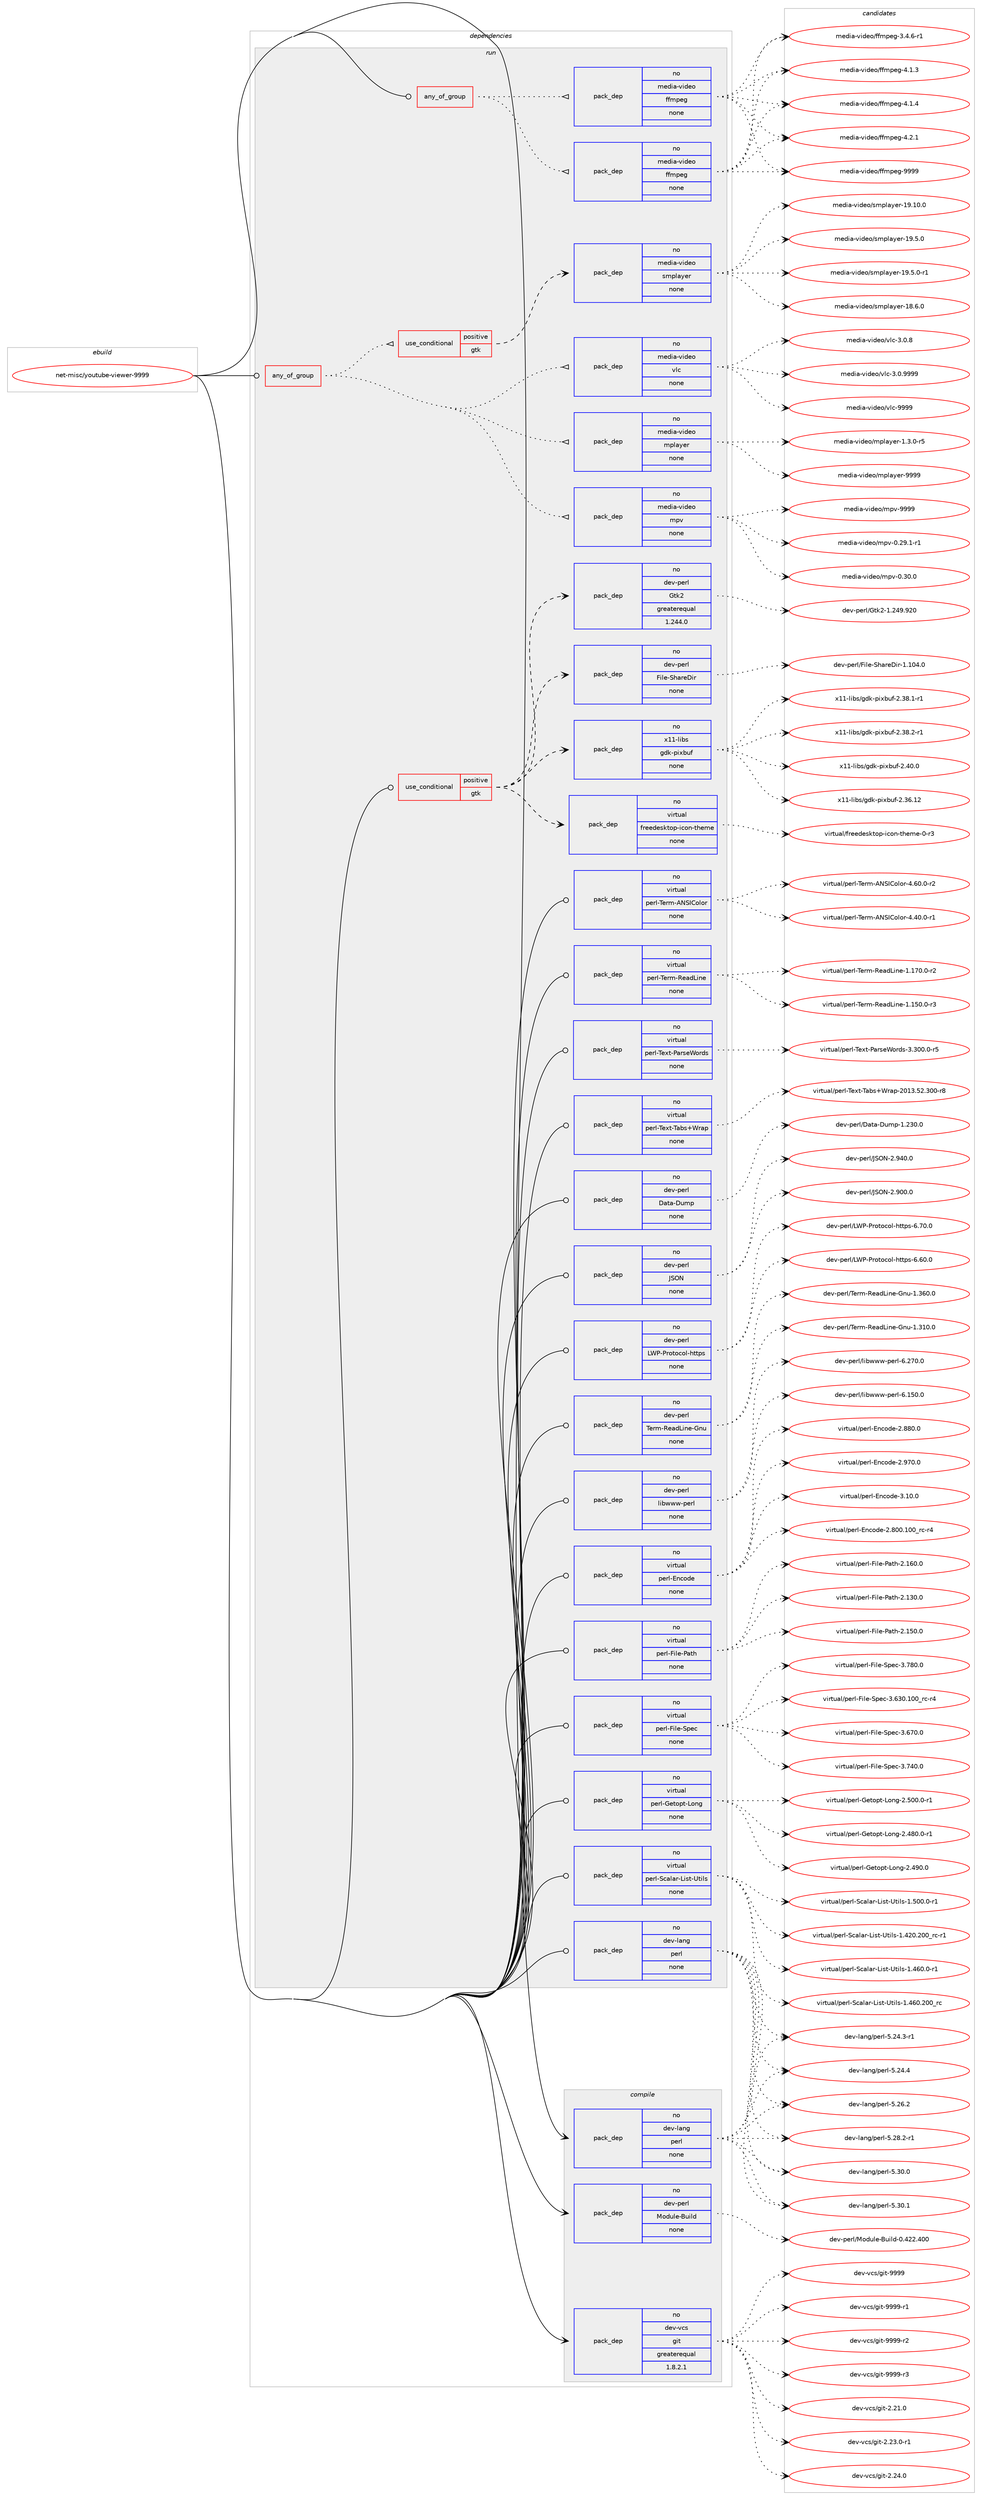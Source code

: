 digraph prolog {

# *************
# Graph options
# *************

newrank=true;
concentrate=true;
compound=true;
graph [rankdir=LR,fontname=Helvetica,fontsize=10,ranksep=1.5];#, ranksep=2.5, nodesep=0.2];
edge  [arrowhead=vee];
node  [fontname=Helvetica,fontsize=10];

# **********
# The ebuild
# **********

subgraph cluster_leftcol {
color=gray;
rank=same;
label=<<i>ebuild</i>>;
id [label="net-misc/youtube-viewer-9999", color=red, width=4, href="../net-misc/youtube-viewer-9999.svg"];
}

# ****************
# The dependencies
# ****************

subgraph cluster_midcol {
color=gray;
label=<<i>dependencies</i>>;
subgraph cluster_compile {
fillcolor="#eeeeee";
style=filled;
label=<<i>compile</i>>;
subgraph pack619238 {
dependency838439 [label=<<TABLE BORDER="0" CELLBORDER="1" CELLSPACING="0" CELLPADDING="4" WIDTH="220"><TR><TD ROWSPAN="6" CELLPADDING="30">pack_dep</TD></TR><TR><TD WIDTH="110">no</TD></TR><TR><TD>dev-lang</TD></TR><TR><TD>perl</TD></TR><TR><TD>none</TD></TR><TR><TD></TD></TR></TABLE>>, shape=none, color=blue];
}
id:e -> dependency838439:w [weight=20,style="solid",arrowhead="vee"];
subgraph pack619239 {
dependency838440 [label=<<TABLE BORDER="0" CELLBORDER="1" CELLSPACING="0" CELLPADDING="4" WIDTH="220"><TR><TD ROWSPAN="6" CELLPADDING="30">pack_dep</TD></TR><TR><TD WIDTH="110">no</TD></TR><TR><TD>dev-perl</TD></TR><TR><TD>Module-Build</TD></TR><TR><TD>none</TD></TR><TR><TD></TD></TR></TABLE>>, shape=none, color=blue];
}
id:e -> dependency838440:w [weight=20,style="solid",arrowhead="vee"];
subgraph pack619240 {
dependency838441 [label=<<TABLE BORDER="0" CELLBORDER="1" CELLSPACING="0" CELLPADDING="4" WIDTH="220"><TR><TD ROWSPAN="6" CELLPADDING="30">pack_dep</TD></TR><TR><TD WIDTH="110">no</TD></TR><TR><TD>dev-vcs</TD></TR><TR><TD>git</TD></TR><TR><TD>greaterequal</TD></TR><TR><TD>1.8.2.1</TD></TR></TABLE>>, shape=none, color=blue];
}
id:e -> dependency838441:w [weight=20,style="solid",arrowhead="vee"];
}
subgraph cluster_compileandrun {
fillcolor="#eeeeee";
style=filled;
label=<<i>compile and run</i>>;
}
subgraph cluster_run {
fillcolor="#eeeeee";
style=filled;
label=<<i>run</i>>;
subgraph any14285 {
dependency838442 [label=<<TABLE BORDER="0" CELLBORDER="1" CELLSPACING="0" CELLPADDING="4"><TR><TD CELLPADDING="10">any_of_group</TD></TR></TABLE>>, shape=none, color=red];subgraph pack619241 {
dependency838443 [label=<<TABLE BORDER="0" CELLBORDER="1" CELLSPACING="0" CELLPADDING="4" WIDTH="220"><TR><TD ROWSPAN="6" CELLPADDING="30">pack_dep</TD></TR><TR><TD WIDTH="110">no</TD></TR><TR><TD>media-video</TD></TR><TR><TD>ffmpeg</TD></TR><TR><TD>none</TD></TR><TR><TD></TD></TR></TABLE>>, shape=none, color=blue];
}
dependency838442:e -> dependency838443:w [weight=20,style="dotted",arrowhead="oinv"];
subgraph pack619242 {
dependency838444 [label=<<TABLE BORDER="0" CELLBORDER="1" CELLSPACING="0" CELLPADDING="4" WIDTH="220"><TR><TD ROWSPAN="6" CELLPADDING="30">pack_dep</TD></TR><TR><TD WIDTH="110">no</TD></TR><TR><TD>media-video</TD></TR><TR><TD>ffmpeg</TD></TR><TR><TD>none</TD></TR><TR><TD></TD></TR></TABLE>>, shape=none, color=blue];
}
dependency838442:e -> dependency838444:w [weight=20,style="dotted",arrowhead="oinv"];
}
id:e -> dependency838442:w [weight=20,style="solid",arrowhead="odot"];
subgraph any14286 {
dependency838445 [label=<<TABLE BORDER="0" CELLBORDER="1" CELLSPACING="0" CELLPADDING="4"><TR><TD CELLPADDING="10">any_of_group</TD></TR></TABLE>>, shape=none, color=red];subgraph pack619243 {
dependency838446 [label=<<TABLE BORDER="0" CELLBORDER="1" CELLSPACING="0" CELLPADDING="4" WIDTH="220"><TR><TD ROWSPAN="6" CELLPADDING="30">pack_dep</TD></TR><TR><TD WIDTH="110">no</TD></TR><TR><TD>media-video</TD></TR><TR><TD>mpv</TD></TR><TR><TD>none</TD></TR><TR><TD></TD></TR></TABLE>>, shape=none, color=blue];
}
dependency838445:e -> dependency838446:w [weight=20,style="dotted",arrowhead="oinv"];
subgraph pack619244 {
dependency838447 [label=<<TABLE BORDER="0" CELLBORDER="1" CELLSPACING="0" CELLPADDING="4" WIDTH="220"><TR><TD ROWSPAN="6" CELLPADDING="30">pack_dep</TD></TR><TR><TD WIDTH="110">no</TD></TR><TR><TD>media-video</TD></TR><TR><TD>mplayer</TD></TR><TR><TD>none</TD></TR><TR><TD></TD></TR></TABLE>>, shape=none, color=blue];
}
dependency838445:e -> dependency838447:w [weight=20,style="dotted",arrowhead="oinv"];
subgraph pack619245 {
dependency838448 [label=<<TABLE BORDER="0" CELLBORDER="1" CELLSPACING="0" CELLPADDING="4" WIDTH="220"><TR><TD ROWSPAN="6" CELLPADDING="30">pack_dep</TD></TR><TR><TD WIDTH="110">no</TD></TR><TR><TD>media-video</TD></TR><TR><TD>vlc</TD></TR><TR><TD>none</TD></TR><TR><TD></TD></TR></TABLE>>, shape=none, color=blue];
}
dependency838445:e -> dependency838448:w [weight=20,style="dotted",arrowhead="oinv"];
subgraph cond204422 {
dependency838449 [label=<<TABLE BORDER="0" CELLBORDER="1" CELLSPACING="0" CELLPADDING="4"><TR><TD ROWSPAN="3" CELLPADDING="10">use_conditional</TD></TR><TR><TD>positive</TD></TR><TR><TD>gtk</TD></TR></TABLE>>, shape=none, color=red];
subgraph pack619246 {
dependency838450 [label=<<TABLE BORDER="0" CELLBORDER="1" CELLSPACING="0" CELLPADDING="4" WIDTH="220"><TR><TD ROWSPAN="6" CELLPADDING="30">pack_dep</TD></TR><TR><TD WIDTH="110">no</TD></TR><TR><TD>media-video</TD></TR><TR><TD>smplayer</TD></TR><TR><TD>none</TD></TR><TR><TD></TD></TR></TABLE>>, shape=none, color=blue];
}
dependency838449:e -> dependency838450:w [weight=20,style="dashed",arrowhead="vee"];
}
dependency838445:e -> dependency838449:w [weight=20,style="dotted",arrowhead="oinv"];
}
id:e -> dependency838445:w [weight=20,style="solid",arrowhead="odot"];
subgraph cond204423 {
dependency838451 [label=<<TABLE BORDER="0" CELLBORDER="1" CELLSPACING="0" CELLPADDING="4"><TR><TD ROWSPAN="3" CELLPADDING="10">use_conditional</TD></TR><TR><TD>positive</TD></TR><TR><TD>gtk</TD></TR></TABLE>>, shape=none, color=red];
subgraph pack619247 {
dependency838452 [label=<<TABLE BORDER="0" CELLBORDER="1" CELLSPACING="0" CELLPADDING="4" WIDTH="220"><TR><TD ROWSPAN="6" CELLPADDING="30">pack_dep</TD></TR><TR><TD WIDTH="110">no</TD></TR><TR><TD>dev-perl</TD></TR><TR><TD>File-ShareDir</TD></TR><TR><TD>none</TD></TR><TR><TD></TD></TR></TABLE>>, shape=none, color=blue];
}
dependency838451:e -> dependency838452:w [weight=20,style="dashed",arrowhead="vee"];
subgraph pack619248 {
dependency838453 [label=<<TABLE BORDER="0" CELLBORDER="1" CELLSPACING="0" CELLPADDING="4" WIDTH="220"><TR><TD ROWSPAN="6" CELLPADDING="30">pack_dep</TD></TR><TR><TD WIDTH="110">no</TD></TR><TR><TD>dev-perl</TD></TR><TR><TD>Gtk2</TD></TR><TR><TD>greaterequal</TD></TR><TR><TD>1.244.0</TD></TR></TABLE>>, shape=none, color=blue];
}
dependency838451:e -> dependency838453:w [weight=20,style="dashed",arrowhead="vee"];
subgraph pack619249 {
dependency838454 [label=<<TABLE BORDER="0" CELLBORDER="1" CELLSPACING="0" CELLPADDING="4" WIDTH="220"><TR><TD ROWSPAN="6" CELLPADDING="30">pack_dep</TD></TR><TR><TD WIDTH="110">no</TD></TR><TR><TD>virtual</TD></TR><TR><TD>freedesktop-icon-theme</TD></TR><TR><TD>none</TD></TR><TR><TD></TD></TR></TABLE>>, shape=none, color=blue];
}
dependency838451:e -> dependency838454:w [weight=20,style="dashed",arrowhead="vee"];
subgraph pack619250 {
dependency838455 [label=<<TABLE BORDER="0" CELLBORDER="1" CELLSPACING="0" CELLPADDING="4" WIDTH="220"><TR><TD ROWSPAN="6" CELLPADDING="30">pack_dep</TD></TR><TR><TD WIDTH="110">no</TD></TR><TR><TD>x11-libs</TD></TR><TR><TD>gdk-pixbuf</TD></TR><TR><TD>none</TD></TR><TR><TD></TD></TR></TABLE>>, shape=none, color=blue];
}
dependency838451:e -> dependency838455:w [weight=20,style="dashed",arrowhead="vee"];
}
id:e -> dependency838451:w [weight=20,style="solid",arrowhead="odot"];
subgraph pack619251 {
dependency838456 [label=<<TABLE BORDER="0" CELLBORDER="1" CELLSPACING="0" CELLPADDING="4" WIDTH="220"><TR><TD ROWSPAN="6" CELLPADDING="30">pack_dep</TD></TR><TR><TD WIDTH="110">no</TD></TR><TR><TD>dev-lang</TD></TR><TR><TD>perl</TD></TR><TR><TD>none</TD></TR><TR><TD></TD></TR></TABLE>>, shape=none, color=blue];
}
id:e -> dependency838456:w [weight=20,style="solid",arrowhead="odot"];
subgraph pack619252 {
dependency838457 [label=<<TABLE BORDER="0" CELLBORDER="1" CELLSPACING="0" CELLPADDING="4" WIDTH="220"><TR><TD ROWSPAN="6" CELLPADDING="30">pack_dep</TD></TR><TR><TD WIDTH="110">no</TD></TR><TR><TD>dev-perl</TD></TR><TR><TD>Data-Dump</TD></TR><TR><TD>none</TD></TR><TR><TD></TD></TR></TABLE>>, shape=none, color=blue];
}
id:e -> dependency838457:w [weight=20,style="solid",arrowhead="odot"];
subgraph pack619253 {
dependency838458 [label=<<TABLE BORDER="0" CELLBORDER="1" CELLSPACING="0" CELLPADDING="4" WIDTH="220"><TR><TD ROWSPAN="6" CELLPADDING="30">pack_dep</TD></TR><TR><TD WIDTH="110">no</TD></TR><TR><TD>dev-perl</TD></TR><TR><TD>JSON</TD></TR><TR><TD>none</TD></TR><TR><TD></TD></TR></TABLE>>, shape=none, color=blue];
}
id:e -> dependency838458:w [weight=20,style="solid",arrowhead="odot"];
subgraph pack619254 {
dependency838459 [label=<<TABLE BORDER="0" CELLBORDER="1" CELLSPACING="0" CELLPADDING="4" WIDTH="220"><TR><TD ROWSPAN="6" CELLPADDING="30">pack_dep</TD></TR><TR><TD WIDTH="110">no</TD></TR><TR><TD>dev-perl</TD></TR><TR><TD>LWP-Protocol-https</TD></TR><TR><TD>none</TD></TR><TR><TD></TD></TR></TABLE>>, shape=none, color=blue];
}
id:e -> dependency838459:w [weight=20,style="solid",arrowhead="odot"];
subgraph pack619255 {
dependency838460 [label=<<TABLE BORDER="0" CELLBORDER="1" CELLSPACING="0" CELLPADDING="4" WIDTH="220"><TR><TD ROWSPAN="6" CELLPADDING="30">pack_dep</TD></TR><TR><TD WIDTH="110">no</TD></TR><TR><TD>dev-perl</TD></TR><TR><TD>Term-ReadLine-Gnu</TD></TR><TR><TD>none</TD></TR><TR><TD></TD></TR></TABLE>>, shape=none, color=blue];
}
id:e -> dependency838460:w [weight=20,style="solid",arrowhead="odot"];
subgraph pack619256 {
dependency838461 [label=<<TABLE BORDER="0" CELLBORDER="1" CELLSPACING="0" CELLPADDING="4" WIDTH="220"><TR><TD ROWSPAN="6" CELLPADDING="30">pack_dep</TD></TR><TR><TD WIDTH="110">no</TD></TR><TR><TD>dev-perl</TD></TR><TR><TD>libwww-perl</TD></TR><TR><TD>none</TD></TR><TR><TD></TD></TR></TABLE>>, shape=none, color=blue];
}
id:e -> dependency838461:w [weight=20,style="solid",arrowhead="odot"];
subgraph pack619257 {
dependency838462 [label=<<TABLE BORDER="0" CELLBORDER="1" CELLSPACING="0" CELLPADDING="4" WIDTH="220"><TR><TD ROWSPAN="6" CELLPADDING="30">pack_dep</TD></TR><TR><TD WIDTH="110">no</TD></TR><TR><TD>virtual</TD></TR><TR><TD>perl-Encode</TD></TR><TR><TD>none</TD></TR><TR><TD></TD></TR></TABLE>>, shape=none, color=blue];
}
id:e -> dependency838462:w [weight=20,style="solid",arrowhead="odot"];
subgraph pack619258 {
dependency838463 [label=<<TABLE BORDER="0" CELLBORDER="1" CELLSPACING="0" CELLPADDING="4" WIDTH="220"><TR><TD ROWSPAN="6" CELLPADDING="30">pack_dep</TD></TR><TR><TD WIDTH="110">no</TD></TR><TR><TD>virtual</TD></TR><TR><TD>perl-File-Path</TD></TR><TR><TD>none</TD></TR><TR><TD></TD></TR></TABLE>>, shape=none, color=blue];
}
id:e -> dependency838463:w [weight=20,style="solid",arrowhead="odot"];
subgraph pack619259 {
dependency838464 [label=<<TABLE BORDER="0" CELLBORDER="1" CELLSPACING="0" CELLPADDING="4" WIDTH="220"><TR><TD ROWSPAN="6" CELLPADDING="30">pack_dep</TD></TR><TR><TD WIDTH="110">no</TD></TR><TR><TD>virtual</TD></TR><TR><TD>perl-File-Spec</TD></TR><TR><TD>none</TD></TR><TR><TD></TD></TR></TABLE>>, shape=none, color=blue];
}
id:e -> dependency838464:w [weight=20,style="solid",arrowhead="odot"];
subgraph pack619260 {
dependency838465 [label=<<TABLE BORDER="0" CELLBORDER="1" CELLSPACING="0" CELLPADDING="4" WIDTH="220"><TR><TD ROWSPAN="6" CELLPADDING="30">pack_dep</TD></TR><TR><TD WIDTH="110">no</TD></TR><TR><TD>virtual</TD></TR><TR><TD>perl-Getopt-Long</TD></TR><TR><TD>none</TD></TR><TR><TD></TD></TR></TABLE>>, shape=none, color=blue];
}
id:e -> dependency838465:w [weight=20,style="solid",arrowhead="odot"];
subgraph pack619261 {
dependency838466 [label=<<TABLE BORDER="0" CELLBORDER="1" CELLSPACING="0" CELLPADDING="4" WIDTH="220"><TR><TD ROWSPAN="6" CELLPADDING="30">pack_dep</TD></TR><TR><TD WIDTH="110">no</TD></TR><TR><TD>virtual</TD></TR><TR><TD>perl-Scalar-List-Utils</TD></TR><TR><TD>none</TD></TR><TR><TD></TD></TR></TABLE>>, shape=none, color=blue];
}
id:e -> dependency838466:w [weight=20,style="solid",arrowhead="odot"];
subgraph pack619262 {
dependency838467 [label=<<TABLE BORDER="0" CELLBORDER="1" CELLSPACING="0" CELLPADDING="4" WIDTH="220"><TR><TD ROWSPAN="6" CELLPADDING="30">pack_dep</TD></TR><TR><TD WIDTH="110">no</TD></TR><TR><TD>virtual</TD></TR><TR><TD>perl-Term-ANSIColor</TD></TR><TR><TD>none</TD></TR><TR><TD></TD></TR></TABLE>>, shape=none, color=blue];
}
id:e -> dependency838467:w [weight=20,style="solid",arrowhead="odot"];
subgraph pack619263 {
dependency838468 [label=<<TABLE BORDER="0" CELLBORDER="1" CELLSPACING="0" CELLPADDING="4" WIDTH="220"><TR><TD ROWSPAN="6" CELLPADDING="30">pack_dep</TD></TR><TR><TD WIDTH="110">no</TD></TR><TR><TD>virtual</TD></TR><TR><TD>perl-Term-ReadLine</TD></TR><TR><TD>none</TD></TR><TR><TD></TD></TR></TABLE>>, shape=none, color=blue];
}
id:e -> dependency838468:w [weight=20,style="solid",arrowhead="odot"];
subgraph pack619264 {
dependency838469 [label=<<TABLE BORDER="0" CELLBORDER="1" CELLSPACING="0" CELLPADDING="4" WIDTH="220"><TR><TD ROWSPAN="6" CELLPADDING="30">pack_dep</TD></TR><TR><TD WIDTH="110">no</TD></TR><TR><TD>virtual</TD></TR><TR><TD>perl-Text-ParseWords</TD></TR><TR><TD>none</TD></TR><TR><TD></TD></TR></TABLE>>, shape=none, color=blue];
}
id:e -> dependency838469:w [weight=20,style="solid",arrowhead="odot"];
subgraph pack619265 {
dependency838470 [label=<<TABLE BORDER="0" CELLBORDER="1" CELLSPACING="0" CELLPADDING="4" WIDTH="220"><TR><TD ROWSPAN="6" CELLPADDING="30">pack_dep</TD></TR><TR><TD WIDTH="110">no</TD></TR><TR><TD>virtual</TD></TR><TR><TD>perl-Text-Tabs+Wrap</TD></TR><TR><TD>none</TD></TR><TR><TD></TD></TR></TABLE>>, shape=none, color=blue];
}
id:e -> dependency838470:w [weight=20,style="solid",arrowhead="odot"];
}
}

# **************
# The candidates
# **************

subgraph cluster_choices {
rank=same;
color=gray;
label=<<i>candidates</i>>;

subgraph choice619238 {
color=black;
nodesep=1;
choice100101118451089711010347112101114108455346505246514511449 [label="dev-lang/perl-5.24.3-r1", color=red, width=4,href="../dev-lang/perl-5.24.3-r1.svg"];
choice10010111845108971101034711210111410845534650524652 [label="dev-lang/perl-5.24.4", color=red, width=4,href="../dev-lang/perl-5.24.4.svg"];
choice10010111845108971101034711210111410845534650544650 [label="dev-lang/perl-5.26.2", color=red, width=4,href="../dev-lang/perl-5.26.2.svg"];
choice100101118451089711010347112101114108455346505646504511449 [label="dev-lang/perl-5.28.2-r1", color=red, width=4,href="../dev-lang/perl-5.28.2-r1.svg"];
choice10010111845108971101034711210111410845534651484648 [label="dev-lang/perl-5.30.0", color=red, width=4,href="../dev-lang/perl-5.30.0.svg"];
choice10010111845108971101034711210111410845534651484649 [label="dev-lang/perl-5.30.1", color=red, width=4,href="../dev-lang/perl-5.30.1.svg"];
dependency838439:e -> choice100101118451089711010347112101114108455346505246514511449:w [style=dotted,weight="100"];
dependency838439:e -> choice10010111845108971101034711210111410845534650524652:w [style=dotted,weight="100"];
dependency838439:e -> choice10010111845108971101034711210111410845534650544650:w [style=dotted,weight="100"];
dependency838439:e -> choice100101118451089711010347112101114108455346505646504511449:w [style=dotted,weight="100"];
dependency838439:e -> choice10010111845108971101034711210111410845534651484648:w [style=dotted,weight="100"];
dependency838439:e -> choice10010111845108971101034711210111410845534651484649:w [style=dotted,weight="100"];
}
subgraph choice619239 {
color=black;
nodesep=1;
choice100101118451121011141084777111100117108101456611710510810045484652505046524848 [label="dev-perl/Module-Build-0.422.400", color=red, width=4,href="../dev-perl/Module-Build-0.422.400.svg"];
dependency838440:e -> choice100101118451121011141084777111100117108101456611710510810045484652505046524848:w [style=dotted,weight="100"];
}
subgraph choice619240 {
color=black;
nodesep=1;
choice10010111845118991154710310511645504650494648 [label="dev-vcs/git-2.21.0", color=red, width=4,href="../dev-vcs/git-2.21.0.svg"];
choice100101118451189911547103105116455046505146484511449 [label="dev-vcs/git-2.23.0-r1", color=red, width=4,href="../dev-vcs/git-2.23.0-r1.svg"];
choice10010111845118991154710310511645504650524648 [label="dev-vcs/git-2.24.0", color=red, width=4,href="../dev-vcs/git-2.24.0.svg"];
choice1001011184511899115471031051164557575757 [label="dev-vcs/git-9999", color=red, width=4,href="../dev-vcs/git-9999.svg"];
choice10010111845118991154710310511645575757574511449 [label="dev-vcs/git-9999-r1", color=red, width=4,href="../dev-vcs/git-9999-r1.svg"];
choice10010111845118991154710310511645575757574511450 [label="dev-vcs/git-9999-r2", color=red, width=4,href="../dev-vcs/git-9999-r2.svg"];
choice10010111845118991154710310511645575757574511451 [label="dev-vcs/git-9999-r3", color=red, width=4,href="../dev-vcs/git-9999-r3.svg"];
dependency838441:e -> choice10010111845118991154710310511645504650494648:w [style=dotted,weight="100"];
dependency838441:e -> choice100101118451189911547103105116455046505146484511449:w [style=dotted,weight="100"];
dependency838441:e -> choice10010111845118991154710310511645504650524648:w [style=dotted,weight="100"];
dependency838441:e -> choice1001011184511899115471031051164557575757:w [style=dotted,weight="100"];
dependency838441:e -> choice10010111845118991154710310511645575757574511449:w [style=dotted,weight="100"];
dependency838441:e -> choice10010111845118991154710310511645575757574511450:w [style=dotted,weight="100"];
dependency838441:e -> choice10010111845118991154710310511645575757574511451:w [style=dotted,weight="100"];
}
subgraph choice619241 {
color=black;
nodesep=1;
choice1091011001059745118105100101111471021021091121011034551465246544511449 [label="media-video/ffmpeg-3.4.6-r1", color=red, width=4,href="../media-video/ffmpeg-3.4.6-r1.svg"];
choice109101100105974511810510010111147102102109112101103455246494651 [label="media-video/ffmpeg-4.1.3", color=red, width=4,href="../media-video/ffmpeg-4.1.3.svg"];
choice109101100105974511810510010111147102102109112101103455246494652 [label="media-video/ffmpeg-4.1.4", color=red, width=4,href="../media-video/ffmpeg-4.1.4.svg"];
choice109101100105974511810510010111147102102109112101103455246504649 [label="media-video/ffmpeg-4.2.1", color=red, width=4,href="../media-video/ffmpeg-4.2.1.svg"];
choice1091011001059745118105100101111471021021091121011034557575757 [label="media-video/ffmpeg-9999", color=red, width=4,href="../media-video/ffmpeg-9999.svg"];
dependency838443:e -> choice1091011001059745118105100101111471021021091121011034551465246544511449:w [style=dotted,weight="100"];
dependency838443:e -> choice109101100105974511810510010111147102102109112101103455246494651:w [style=dotted,weight="100"];
dependency838443:e -> choice109101100105974511810510010111147102102109112101103455246494652:w [style=dotted,weight="100"];
dependency838443:e -> choice109101100105974511810510010111147102102109112101103455246504649:w [style=dotted,weight="100"];
dependency838443:e -> choice1091011001059745118105100101111471021021091121011034557575757:w [style=dotted,weight="100"];
}
subgraph choice619242 {
color=black;
nodesep=1;
choice1091011001059745118105100101111471021021091121011034551465246544511449 [label="media-video/ffmpeg-3.4.6-r1", color=red, width=4,href="../media-video/ffmpeg-3.4.6-r1.svg"];
choice109101100105974511810510010111147102102109112101103455246494651 [label="media-video/ffmpeg-4.1.3", color=red, width=4,href="../media-video/ffmpeg-4.1.3.svg"];
choice109101100105974511810510010111147102102109112101103455246494652 [label="media-video/ffmpeg-4.1.4", color=red, width=4,href="../media-video/ffmpeg-4.1.4.svg"];
choice109101100105974511810510010111147102102109112101103455246504649 [label="media-video/ffmpeg-4.2.1", color=red, width=4,href="../media-video/ffmpeg-4.2.1.svg"];
choice1091011001059745118105100101111471021021091121011034557575757 [label="media-video/ffmpeg-9999", color=red, width=4,href="../media-video/ffmpeg-9999.svg"];
dependency838444:e -> choice1091011001059745118105100101111471021021091121011034551465246544511449:w [style=dotted,weight="100"];
dependency838444:e -> choice109101100105974511810510010111147102102109112101103455246494651:w [style=dotted,weight="100"];
dependency838444:e -> choice109101100105974511810510010111147102102109112101103455246494652:w [style=dotted,weight="100"];
dependency838444:e -> choice109101100105974511810510010111147102102109112101103455246504649:w [style=dotted,weight="100"];
dependency838444:e -> choice1091011001059745118105100101111471021021091121011034557575757:w [style=dotted,weight="100"];
}
subgraph choice619243 {
color=black;
nodesep=1;
choice109101100105974511810510010111147109112118454846505746494511449 [label="media-video/mpv-0.29.1-r1", color=red, width=4,href="../media-video/mpv-0.29.1-r1.svg"];
choice10910110010597451181051001011114710911211845484651484648 [label="media-video/mpv-0.30.0", color=red, width=4,href="../media-video/mpv-0.30.0.svg"];
choice1091011001059745118105100101111471091121184557575757 [label="media-video/mpv-9999", color=red, width=4,href="../media-video/mpv-9999.svg"];
dependency838446:e -> choice109101100105974511810510010111147109112118454846505746494511449:w [style=dotted,weight="100"];
dependency838446:e -> choice10910110010597451181051001011114710911211845484651484648:w [style=dotted,weight="100"];
dependency838446:e -> choice1091011001059745118105100101111471091121184557575757:w [style=dotted,weight="100"];
}
subgraph choice619244 {
color=black;
nodesep=1;
choice109101100105974511810510010111147109112108971211011144549465146484511453 [label="media-video/mplayer-1.3.0-r5", color=red, width=4,href="../media-video/mplayer-1.3.0-r5.svg"];
choice109101100105974511810510010111147109112108971211011144557575757 [label="media-video/mplayer-9999", color=red, width=4,href="../media-video/mplayer-9999.svg"];
dependency838447:e -> choice109101100105974511810510010111147109112108971211011144549465146484511453:w [style=dotted,weight="100"];
dependency838447:e -> choice109101100105974511810510010111147109112108971211011144557575757:w [style=dotted,weight="100"];
}
subgraph choice619245 {
color=black;
nodesep=1;
choice10910110010597451181051001011114711810899455146484656 [label="media-video/vlc-3.0.8", color=red, width=4,href="../media-video/vlc-3.0.8.svg"];
choice10910110010597451181051001011114711810899455146484657575757 [label="media-video/vlc-3.0.9999", color=red, width=4,href="../media-video/vlc-3.0.9999.svg"];
choice109101100105974511810510010111147118108994557575757 [label="media-video/vlc-9999", color=red, width=4,href="../media-video/vlc-9999.svg"];
dependency838448:e -> choice10910110010597451181051001011114711810899455146484656:w [style=dotted,weight="100"];
dependency838448:e -> choice10910110010597451181051001011114711810899455146484657575757:w [style=dotted,weight="100"];
dependency838448:e -> choice109101100105974511810510010111147118108994557575757:w [style=dotted,weight="100"];
}
subgraph choice619246 {
color=black;
nodesep=1;
choice1091011001059745118105100101111471151091121089712110111445495646544648 [label="media-video/smplayer-18.6.0", color=red, width=4,href="../media-video/smplayer-18.6.0.svg"];
choice109101100105974511810510010111147115109112108971211011144549574649484648 [label="media-video/smplayer-19.10.0", color=red, width=4,href="../media-video/smplayer-19.10.0.svg"];
choice1091011001059745118105100101111471151091121089712110111445495746534648 [label="media-video/smplayer-19.5.0", color=red, width=4,href="../media-video/smplayer-19.5.0.svg"];
choice10910110010597451181051001011114711510911210897121101114454957465346484511449 [label="media-video/smplayer-19.5.0-r1", color=red, width=4,href="../media-video/smplayer-19.5.0-r1.svg"];
dependency838450:e -> choice1091011001059745118105100101111471151091121089712110111445495646544648:w [style=dotted,weight="100"];
dependency838450:e -> choice109101100105974511810510010111147115109112108971211011144549574649484648:w [style=dotted,weight="100"];
dependency838450:e -> choice1091011001059745118105100101111471151091121089712110111445495746534648:w [style=dotted,weight="100"];
dependency838450:e -> choice10910110010597451181051001011114711510911210897121101114454957465346484511449:w [style=dotted,weight="100"];
}
subgraph choice619247 {
color=black;
nodesep=1;
choice100101118451121011141084770105108101458310497114101681051144549464948524648 [label="dev-perl/File-ShareDir-1.104.0", color=red, width=4,href="../dev-perl/File-ShareDir-1.104.0.svg"];
dependency838452:e -> choice100101118451121011141084770105108101458310497114101681051144549464948524648:w [style=dotted,weight="100"];
}
subgraph choice619248 {
color=black;
nodesep=1;
choice1001011184511210111410847711161075045494650525746575048 [label="dev-perl/Gtk2-1.249.920", color=red, width=4,href="../dev-perl/Gtk2-1.249.920.svg"];
dependency838453:e -> choice1001011184511210111410847711161075045494650525746575048:w [style=dotted,weight="100"];
}
subgraph choice619249 {
color=black;
nodesep=1;
choice118105114116117971084710211410110110010111510711611111245105991111104511610410110910145484511451 [label="virtual/freedesktop-icon-theme-0-r3", color=red, width=4,href="../virtual/freedesktop-icon-theme-0-r3.svg"];
dependency838454:e -> choice118105114116117971084710211410110110010111510711611111245105991111104511610410110910145484511451:w [style=dotted,weight="100"];
}
subgraph choice619250 {
color=black;
nodesep=1;
choice120494945108105981154710310010745112105120981171024550465154464950 [label="x11-libs/gdk-pixbuf-2.36.12", color=red, width=4,href="../x11-libs/gdk-pixbuf-2.36.12.svg"];
choice12049494510810598115471031001074511210512098117102455046515646494511449 [label="x11-libs/gdk-pixbuf-2.38.1-r1", color=red, width=4,href="../x11-libs/gdk-pixbuf-2.38.1-r1.svg"];
choice12049494510810598115471031001074511210512098117102455046515646504511449 [label="x11-libs/gdk-pixbuf-2.38.2-r1", color=red, width=4,href="../x11-libs/gdk-pixbuf-2.38.2-r1.svg"];
choice1204949451081059811547103100107451121051209811710245504652484648 [label="x11-libs/gdk-pixbuf-2.40.0", color=red, width=4,href="../x11-libs/gdk-pixbuf-2.40.0.svg"];
dependency838455:e -> choice120494945108105981154710310010745112105120981171024550465154464950:w [style=dotted,weight="100"];
dependency838455:e -> choice12049494510810598115471031001074511210512098117102455046515646494511449:w [style=dotted,weight="100"];
dependency838455:e -> choice12049494510810598115471031001074511210512098117102455046515646504511449:w [style=dotted,weight="100"];
dependency838455:e -> choice1204949451081059811547103100107451121051209811710245504652484648:w [style=dotted,weight="100"];
}
subgraph choice619251 {
color=black;
nodesep=1;
choice100101118451089711010347112101114108455346505246514511449 [label="dev-lang/perl-5.24.3-r1", color=red, width=4,href="../dev-lang/perl-5.24.3-r1.svg"];
choice10010111845108971101034711210111410845534650524652 [label="dev-lang/perl-5.24.4", color=red, width=4,href="../dev-lang/perl-5.24.4.svg"];
choice10010111845108971101034711210111410845534650544650 [label="dev-lang/perl-5.26.2", color=red, width=4,href="../dev-lang/perl-5.26.2.svg"];
choice100101118451089711010347112101114108455346505646504511449 [label="dev-lang/perl-5.28.2-r1", color=red, width=4,href="../dev-lang/perl-5.28.2-r1.svg"];
choice10010111845108971101034711210111410845534651484648 [label="dev-lang/perl-5.30.0", color=red, width=4,href="../dev-lang/perl-5.30.0.svg"];
choice10010111845108971101034711210111410845534651484649 [label="dev-lang/perl-5.30.1", color=red, width=4,href="../dev-lang/perl-5.30.1.svg"];
dependency838456:e -> choice100101118451089711010347112101114108455346505246514511449:w [style=dotted,weight="100"];
dependency838456:e -> choice10010111845108971101034711210111410845534650524652:w [style=dotted,weight="100"];
dependency838456:e -> choice10010111845108971101034711210111410845534650544650:w [style=dotted,weight="100"];
dependency838456:e -> choice100101118451089711010347112101114108455346505646504511449:w [style=dotted,weight="100"];
dependency838456:e -> choice10010111845108971101034711210111410845534651484648:w [style=dotted,weight="100"];
dependency838456:e -> choice10010111845108971101034711210111410845534651484649:w [style=dotted,weight="100"];
}
subgraph choice619252 {
color=black;
nodesep=1;
choice100101118451121011141084768971169745681171091124549465051484648 [label="dev-perl/Data-Dump-1.230.0", color=red, width=4,href="../dev-perl/Data-Dump-1.230.0.svg"];
dependency838457:e -> choice100101118451121011141084768971169745681171091124549465051484648:w [style=dotted,weight="100"];
}
subgraph choice619253 {
color=black;
nodesep=1;
choice1001011184511210111410847748379784550465748484648 [label="dev-perl/JSON-2.900.0", color=red, width=4,href="../dev-perl/JSON-2.900.0.svg"];
choice1001011184511210111410847748379784550465752484648 [label="dev-perl/JSON-2.940.0", color=red, width=4,href="../dev-perl/JSON-2.940.0.svg"];
dependency838458:e -> choice1001011184511210111410847748379784550465748484648:w [style=dotted,weight="100"];
dependency838458:e -> choice1001011184511210111410847748379784550465752484648:w [style=dotted,weight="100"];
}
subgraph choice619254 {
color=black;
nodesep=1;
choice10010111845112101114108477687804580114111116111991111084510411611611211545544654484648 [label="dev-perl/LWP-Protocol-https-6.60.0", color=red, width=4,href="../dev-perl/LWP-Protocol-https-6.60.0.svg"];
choice10010111845112101114108477687804580114111116111991111084510411611611211545544655484648 [label="dev-perl/LWP-Protocol-https-6.70.0", color=red, width=4,href="../dev-perl/LWP-Protocol-https-6.70.0.svg"];
dependency838459:e -> choice10010111845112101114108477687804580114111116111991111084510411611611211545544654484648:w [style=dotted,weight="100"];
dependency838459:e -> choice10010111845112101114108477687804580114111116111991111084510411611611211545544655484648:w [style=dotted,weight="100"];
}
subgraph choice619255 {
color=black;
nodesep=1;
choice1001011184511210111410847841011141094582101971007610511010145711101174549465149484648 [label="dev-perl/Term-ReadLine-Gnu-1.310.0", color=red, width=4,href="../dev-perl/Term-ReadLine-Gnu-1.310.0.svg"];
choice1001011184511210111410847841011141094582101971007610511010145711101174549465154484648 [label="dev-perl/Term-ReadLine-Gnu-1.360.0", color=red, width=4,href="../dev-perl/Term-ReadLine-Gnu-1.360.0.svg"];
dependency838460:e -> choice1001011184511210111410847841011141094582101971007610511010145711101174549465149484648:w [style=dotted,weight="100"];
dependency838460:e -> choice1001011184511210111410847841011141094582101971007610511010145711101174549465154484648:w [style=dotted,weight="100"];
}
subgraph choice619256 {
color=black;
nodesep=1;
choice100101118451121011141084710810598119119119451121011141084554464953484648 [label="dev-perl/libwww-perl-6.150.0", color=red, width=4,href="../dev-perl/libwww-perl-6.150.0.svg"];
choice100101118451121011141084710810598119119119451121011141084554465055484648 [label="dev-perl/libwww-perl-6.270.0", color=red, width=4,href="../dev-perl/libwww-perl-6.270.0.svg"];
dependency838461:e -> choice100101118451121011141084710810598119119119451121011141084554464953484648:w [style=dotted,weight="100"];
dependency838461:e -> choice100101118451121011141084710810598119119119451121011141084554465055484648:w [style=dotted,weight="100"];
}
subgraph choice619257 {
color=black;
nodesep=1;
choice11810511411611797108471121011141084569110991111001014550465648484649484895114994511452 [label="virtual/perl-Encode-2.800.100_rc-r4", color=red, width=4,href="../virtual/perl-Encode-2.800.100_rc-r4.svg"];
choice11810511411611797108471121011141084569110991111001014550465656484648 [label="virtual/perl-Encode-2.880.0", color=red, width=4,href="../virtual/perl-Encode-2.880.0.svg"];
choice11810511411611797108471121011141084569110991111001014550465755484648 [label="virtual/perl-Encode-2.970.0", color=red, width=4,href="../virtual/perl-Encode-2.970.0.svg"];
choice118105114116117971084711210111410845691109911110010145514649484648 [label="virtual/perl-Encode-3.10.0", color=red, width=4,href="../virtual/perl-Encode-3.10.0.svg"];
dependency838462:e -> choice11810511411611797108471121011141084569110991111001014550465648484649484895114994511452:w [style=dotted,weight="100"];
dependency838462:e -> choice11810511411611797108471121011141084569110991111001014550465656484648:w [style=dotted,weight="100"];
dependency838462:e -> choice11810511411611797108471121011141084569110991111001014550465755484648:w [style=dotted,weight="100"];
dependency838462:e -> choice118105114116117971084711210111410845691109911110010145514649484648:w [style=dotted,weight="100"];
}
subgraph choice619258 {
color=black;
nodesep=1;
choice118105114116117971084711210111410845701051081014580971161044550464951484648 [label="virtual/perl-File-Path-2.130.0", color=red, width=4,href="../virtual/perl-File-Path-2.130.0.svg"];
choice118105114116117971084711210111410845701051081014580971161044550464953484648 [label="virtual/perl-File-Path-2.150.0", color=red, width=4,href="../virtual/perl-File-Path-2.150.0.svg"];
choice118105114116117971084711210111410845701051081014580971161044550464954484648 [label="virtual/perl-File-Path-2.160.0", color=red, width=4,href="../virtual/perl-File-Path-2.160.0.svg"];
dependency838463:e -> choice118105114116117971084711210111410845701051081014580971161044550464951484648:w [style=dotted,weight="100"];
dependency838463:e -> choice118105114116117971084711210111410845701051081014580971161044550464953484648:w [style=dotted,weight="100"];
dependency838463:e -> choice118105114116117971084711210111410845701051081014580971161044550464954484648:w [style=dotted,weight="100"];
}
subgraph choice619259 {
color=black;
nodesep=1;
choice118105114116117971084711210111410845701051081014583112101994551465451484649484895114994511452 [label="virtual/perl-File-Spec-3.630.100_rc-r4", color=red, width=4,href="../virtual/perl-File-Spec-3.630.100_rc-r4.svg"];
choice118105114116117971084711210111410845701051081014583112101994551465455484648 [label="virtual/perl-File-Spec-3.670.0", color=red, width=4,href="../virtual/perl-File-Spec-3.670.0.svg"];
choice118105114116117971084711210111410845701051081014583112101994551465552484648 [label="virtual/perl-File-Spec-3.740.0", color=red, width=4,href="../virtual/perl-File-Spec-3.740.0.svg"];
choice118105114116117971084711210111410845701051081014583112101994551465556484648 [label="virtual/perl-File-Spec-3.780.0", color=red, width=4,href="../virtual/perl-File-Spec-3.780.0.svg"];
dependency838464:e -> choice118105114116117971084711210111410845701051081014583112101994551465451484649484895114994511452:w [style=dotted,weight="100"];
dependency838464:e -> choice118105114116117971084711210111410845701051081014583112101994551465455484648:w [style=dotted,weight="100"];
dependency838464:e -> choice118105114116117971084711210111410845701051081014583112101994551465552484648:w [style=dotted,weight="100"];
dependency838464:e -> choice118105114116117971084711210111410845701051081014583112101994551465556484648:w [style=dotted,weight="100"];
}
subgraph choice619260 {
color=black;
nodesep=1;
choice11810511411611797108471121011141084571101116111112116457611111010345504652564846484511449 [label="virtual/perl-Getopt-Long-2.480.0-r1", color=red, width=4,href="../virtual/perl-Getopt-Long-2.480.0-r1.svg"];
choice1181051141161179710847112101114108457110111611111211645761111101034550465257484648 [label="virtual/perl-Getopt-Long-2.490.0", color=red, width=4,href="../virtual/perl-Getopt-Long-2.490.0.svg"];
choice11810511411611797108471121011141084571101116111112116457611111010345504653484846484511449 [label="virtual/perl-Getopt-Long-2.500.0-r1", color=red, width=4,href="../virtual/perl-Getopt-Long-2.500.0-r1.svg"];
dependency838465:e -> choice11810511411611797108471121011141084571101116111112116457611111010345504652564846484511449:w [style=dotted,weight="100"];
dependency838465:e -> choice1181051141161179710847112101114108457110111611111211645761111101034550465257484648:w [style=dotted,weight="100"];
dependency838465:e -> choice11810511411611797108471121011141084571101116111112116457611111010345504653484846484511449:w [style=dotted,weight="100"];
}
subgraph choice619261 {
color=black;
nodesep=1;
choice11810511411611797108471121011141084583999710897114457610511511645851161051081154549465250484650484895114994511449 [label="virtual/perl-Scalar-List-Utils-1.420.200_rc-r1", color=red, width=4,href="../virtual/perl-Scalar-List-Utils-1.420.200_rc-r1.svg"];
choice118105114116117971084711210111410845839997108971144576105115116458511610510811545494652544846484511449 [label="virtual/perl-Scalar-List-Utils-1.460.0-r1", color=red, width=4,href="../virtual/perl-Scalar-List-Utils-1.460.0-r1.svg"];
choice1181051141161179710847112101114108458399971089711445761051151164585116105108115454946525448465048489511499 [label="virtual/perl-Scalar-List-Utils-1.460.200_rc", color=red, width=4,href="../virtual/perl-Scalar-List-Utils-1.460.200_rc.svg"];
choice118105114116117971084711210111410845839997108971144576105115116458511610510811545494653484846484511449 [label="virtual/perl-Scalar-List-Utils-1.500.0-r1", color=red, width=4,href="../virtual/perl-Scalar-List-Utils-1.500.0-r1.svg"];
dependency838466:e -> choice11810511411611797108471121011141084583999710897114457610511511645851161051081154549465250484650484895114994511449:w [style=dotted,weight="100"];
dependency838466:e -> choice118105114116117971084711210111410845839997108971144576105115116458511610510811545494652544846484511449:w [style=dotted,weight="100"];
dependency838466:e -> choice1181051141161179710847112101114108458399971089711445761051151164585116105108115454946525448465048489511499:w [style=dotted,weight="100"];
dependency838466:e -> choice118105114116117971084711210111410845839997108971144576105115116458511610510811545494653484846484511449:w [style=dotted,weight="100"];
}
subgraph choice619262 {
color=black;
nodesep=1;
choice11810511411611797108471121011141084584101114109456578837367111108111114455246524846484511449 [label="virtual/perl-Term-ANSIColor-4.40.0-r1", color=red, width=4,href="../virtual/perl-Term-ANSIColor-4.40.0-r1.svg"];
choice11810511411611797108471121011141084584101114109456578837367111108111114455246544846484511450 [label="virtual/perl-Term-ANSIColor-4.60.0-r2", color=red, width=4,href="../virtual/perl-Term-ANSIColor-4.60.0-r2.svg"];
dependency838467:e -> choice11810511411611797108471121011141084584101114109456578837367111108111114455246524846484511449:w [style=dotted,weight="100"];
dependency838467:e -> choice11810511411611797108471121011141084584101114109456578837367111108111114455246544846484511450:w [style=dotted,weight="100"];
}
subgraph choice619263 {
color=black;
nodesep=1;
choice118105114116117971084711210111410845841011141094582101971007610511010145494649534846484511451 [label="virtual/perl-Term-ReadLine-1.150.0-r3", color=red, width=4,href="../virtual/perl-Term-ReadLine-1.150.0-r3.svg"];
choice118105114116117971084711210111410845841011141094582101971007610511010145494649554846484511450 [label="virtual/perl-Term-ReadLine-1.170.0-r2", color=red, width=4,href="../virtual/perl-Term-ReadLine-1.170.0-r2.svg"];
dependency838468:e -> choice118105114116117971084711210111410845841011141094582101971007610511010145494649534846484511451:w [style=dotted,weight="100"];
dependency838468:e -> choice118105114116117971084711210111410845841011141094582101971007610511010145494649554846484511450:w [style=dotted,weight="100"];
}
subgraph choice619264 {
color=black;
nodesep=1;
choice118105114116117971084711210111410845841011201164580971141151018711111410011545514651484846484511453 [label="virtual/perl-Text-ParseWords-3.300.0-r5", color=red, width=4,href="../virtual/perl-Text-ParseWords-3.300.0-r5.svg"];
dependency838469:e -> choice118105114116117971084711210111410845841011201164580971141151018711111410011545514651484846484511453:w [style=dotted,weight="100"];
}
subgraph choice619265 {
color=black;
nodesep=1;
choice11810511411611797108471121011141084584101120116458497981154387114971124550484951465350465148484511456 [label="virtual/perl-Text-Tabs+Wrap-2013.52.300-r8", color=red, width=4,href="../virtual/perl-Text-Tabs+Wrap-2013.52.300-r8.svg"];
dependency838470:e -> choice11810511411611797108471121011141084584101120116458497981154387114971124550484951465350465148484511456:w [style=dotted,weight="100"];
}
}

}
